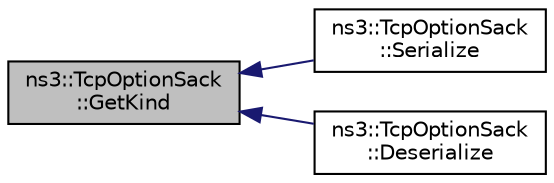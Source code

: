 digraph "ns3::TcpOptionSack::GetKind"
{
  edge [fontname="Helvetica",fontsize="10",labelfontname="Helvetica",labelfontsize="10"];
  node [fontname="Helvetica",fontsize="10",shape=record];
  rankdir="LR";
  Node1 [label="ns3::TcpOptionSack\l::GetKind",height=0.2,width=0.4,color="black", fillcolor="grey75", style="filled", fontcolor="black"];
  Node1 -> Node2 [dir="back",color="midnightblue",fontsize="10",style="solid"];
  Node2 [label="ns3::TcpOptionSack\l::Serialize",height=0.2,width=0.4,color="black", fillcolor="white", style="filled",URL="$d3/d3d/classns3_1_1TcpOptionSack.html#abf2142e86a79a0549b256e58026d0083",tooltip="Serialize the Option to a buffer iterator. "];
  Node1 -> Node3 [dir="back",color="midnightblue",fontsize="10",style="solid"];
  Node3 [label="ns3::TcpOptionSack\l::Deserialize",height=0.2,width=0.4,color="black", fillcolor="white", style="filled",URL="$d3/d3d/classns3_1_1TcpOptionSack.html#a8bc60b729045eb21b194d9ead50418e9",tooltip="Deserialize the Option from a buffer iterator. "];
}
